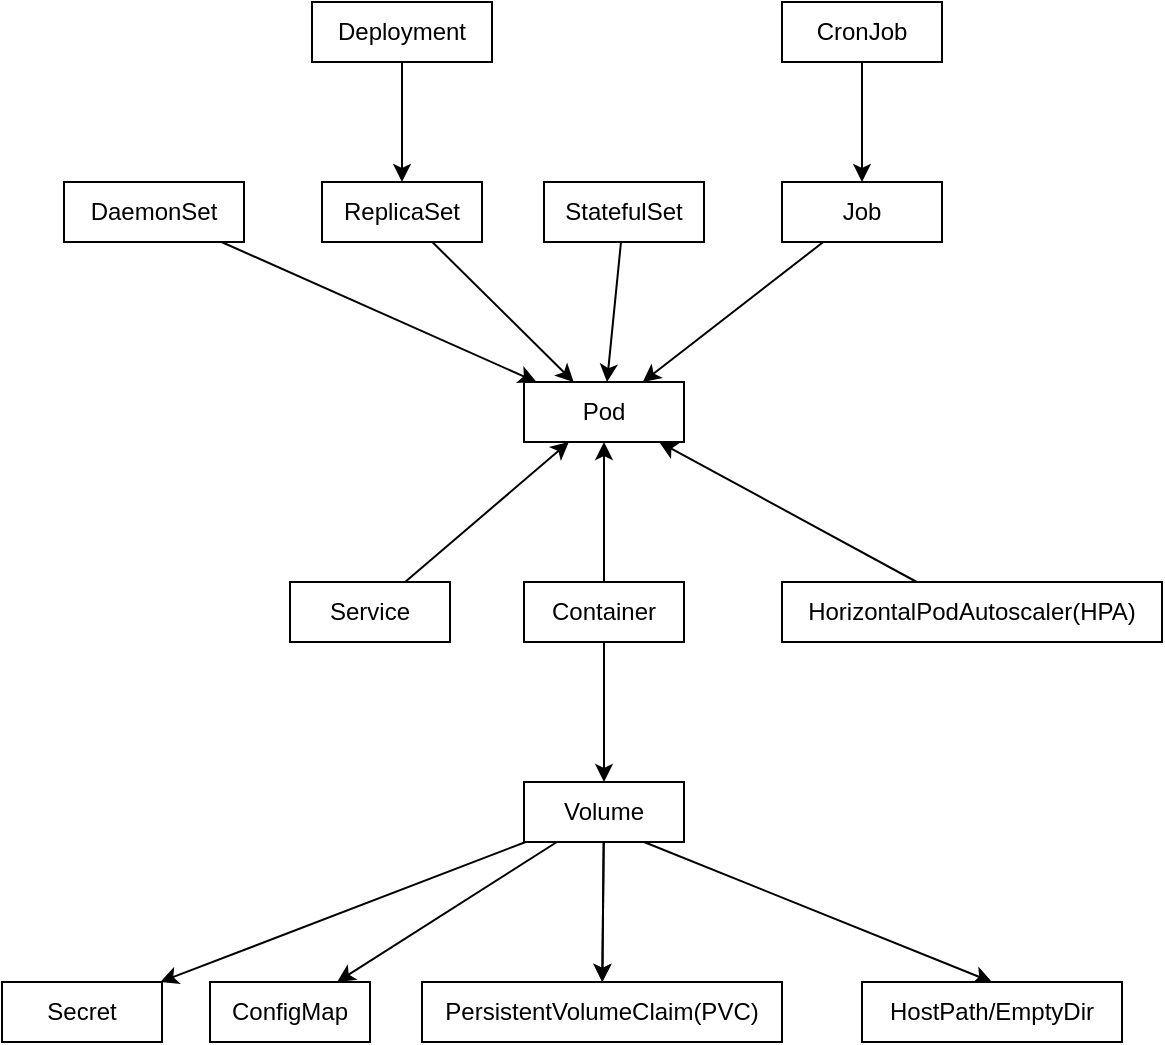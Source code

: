 <mxfile version="24.6.2" type="device">
  <diagram name="Page-1" id="KLWcLeQtJX6dia8ygZs9">
    <mxGraphModel dx="1372" dy="1011" grid="1" gridSize="10" guides="1" tooltips="1" connect="1" arrows="1" fold="1" page="1" pageScale="1" pageWidth="827" pageHeight="1169" math="0" shadow="0">
      <root>
        <mxCell id="0" />
        <mxCell id="1" parent="0" />
        <mxCell id="m3WR9PrfWvelhsDjbxv4-1" value="Deployment" style="whiteSpace=wrap;html=1;" vertex="1" parent="1">
          <mxGeometry x="385" y="120" width="90" height="30" as="geometry" />
        </mxCell>
        <mxCell id="m3WR9PrfWvelhsDjbxv4-2" value="ReplicaSet" style="whiteSpace=wrap;html=1;" vertex="1" parent="1">
          <mxGeometry x="390" y="210" width="80" height="30" as="geometry" />
        </mxCell>
        <mxCell id="m3WR9PrfWvelhsDjbxv4-3" value="" style="rounded=0;" edge="1" source="m3WR9PrfWvelhsDjbxv4-1" target="m3WR9PrfWvelhsDjbxv4-2" parent="1">
          <mxGeometry relative="1" as="geometry" />
        </mxCell>
        <mxCell id="m3WR9PrfWvelhsDjbxv4-4" value="Pod" style="whiteSpace=wrap;html=1;" vertex="1" parent="1">
          <mxGeometry x="491" y="310" width="80" height="30" as="geometry" />
        </mxCell>
        <mxCell id="m3WR9PrfWvelhsDjbxv4-5" value="" style="rounded=0;" edge="1" source="m3WR9PrfWvelhsDjbxv4-2" target="m3WR9PrfWvelhsDjbxv4-4" parent="1">
          <mxGeometry relative="1" as="geometry" />
        </mxCell>
        <mxCell id="m3WR9PrfWvelhsDjbxv4-6" value="DaemonSet" style="whiteSpace=wrap;html=1;" vertex="1" parent="1">
          <mxGeometry x="261" y="210" width="90" height="30" as="geometry" />
        </mxCell>
        <mxCell id="m3WR9PrfWvelhsDjbxv4-7" value="" style="rounded=0;" edge="1" source="m3WR9PrfWvelhsDjbxv4-6" target="m3WR9PrfWvelhsDjbxv4-4" parent="1">
          <mxGeometry relative="1" as="geometry" />
        </mxCell>
        <mxCell id="m3WR9PrfWvelhsDjbxv4-8" value="StatefulSet" style="whiteSpace=wrap;html=1;" vertex="1" parent="1">
          <mxGeometry x="501" y="210" width="80" height="30" as="geometry" />
        </mxCell>
        <mxCell id="m3WR9PrfWvelhsDjbxv4-9" value="" style="rounded=0;" edge="1" source="m3WR9PrfWvelhsDjbxv4-8" target="m3WR9PrfWvelhsDjbxv4-4" parent="1">
          <mxGeometry relative="1" as="geometry" />
        </mxCell>
        <mxCell id="m3WR9PrfWvelhsDjbxv4-10" value="CronJob" style="whiteSpace=wrap;html=1;" vertex="1" parent="1">
          <mxGeometry x="620" y="120" width="80" height="30" as="geometry" />
        </mxCell>
        <mxCell id="m3WR9PrfWvelhsDjbxv4-11" value="Job" style="whiteSpace=wrap;html=1;" vertex="1" parent="1">
          <mxGeometry x="620" y="210" width="80" height="30" as="geometry" />
        </mxCell>
        <mxCell id="m3WR9PrfWvelhsDjbxv4-12" value="" style="rounded=0;" edge="1" source="m3WR9PrfWvelhsDjbxv4-10" target="m3WR9PrfWvelhsDjbxv4-11" parent="1">
          <mxGeometry relative="1" as="geometry" />
        </mxCell>
        <mxCell id="m3WR9PrfWvelhsDjbxv4-13" value="" style="rounded=0;" edge="1" source="m3WR9PrfWvelhsDjbxv4-11" target="m3WR9PrfWvelhsDjbxv4-4" parent="1">
          <mxGeometry relative="1" as="geometry" />
        </mxCell>
        <mxCell id="m3WR9PrfWvelhsDjbxv4-14" value="Service" style="whiteSpace=wrap;html=1;" vertex="1" parent="1">
          <mxGeometry x="374" y="410" width="80" height="30" as="geometry" />
        </mxCell>
        <mxCell id="m3WR9PrfWvelhsDjbxv4-15" value="" style="rounded=0;" edge="1" source="m3WR9PrfWvelhsDjbxv4-14" target="m3WR9PrfWvelhsDjbxv4-4" parent="1">
          <mxGeometry relative="1" as="geometry" />
        </mxCell>
        <mxCell id="m3WR9PrfWvelhsDjbxv4-16" value="HorizontalPodAutoscaler(HPA)" style="whiteSpace=wrap;html=1;" vertex="1" parent="1">
          <mxGeometry x="620" y="410" width="190" height="30" as="geometry" />
        </mxCell>
        <mxCell id="m3WR9PrfWvelhsDjbxv4-17" value="" style="rounded=0;" edge="1" source="m3WR9PrfWvelhsDjbxv4-16" target="m3WR9PrfWvelhsDjbxv4-4" parent="1">
          <mxGeometry relative="1" as="geometry" />
        </mxCell>
        <mxCell id="m3WR9PrfWvelhsDjbxv4-18" value="Container" style="whiteSpace=wrap;html=1;" vertex="1" parent="1">
          <mxGeometry x="491" y="410" width="80" height="30" as="geometry" />
        </mxCell>
        <mxCell id="m3WR9PrfWvelhsDjbxv4-19" value="" style="rounded=0;" edge="1" source="m3WR9PrfWvelhsDjbxv4-18" target="m3WR9PrfWvelhsDjbxv4-4" parent="1">
          <mxGeometry relative="1" as="geometry" />
        </mxCell>
        <mxCell id="m3WR9PrfWvelhsDjbxv4-34" style="rounded=0;orthogonalLoop=1;jettySize=auto;html=1;exitX=0.75;exitY=1;exitDx=0;exitDy=0;entryX=0.5;entryY=0;entryDx=0;entryDy=0;" edge="1" parent="1" source="m3WR9PrfWvelhsDjbxv4-20" target="m3WR9PrfWvelhsDjbxv4-28">
          <mxGeometry relative="1" as="geometry" />
        </mxCell>
        <mxCell id="m3WR9PrfWvelhsDjbxv4-20" value="Volume" style="whiteSpace=wrap;html=1;" vertex="1" parent="1">
          <mxGeometry x="491" y="510" width="80" height="30" as="geometry" />
        </mxCell>
        <mxCell id="m3WR9PrfWvelhsDjbxv4-21" value="" style="rounded=0;" edge="1" source="m3WR9PrfWvelhsDjbxv4-18" target="m3WR9PrfWvelhsDjbxv4-20" parent="1">
          <mxGeometry relative="1" as="geometry" />
        </mxCell>
        <mxCell id="m3WR9PrfWvelhsDjbxv4-22" value="ConfigMap" style="whiteSpace=wrap;html=1;" vertex="1" parent="1">
          <mxGeometry x="334" y="610" width="80" height="30" as="geometry" />
        </mxCell>
        <mxCell id="m3WR9PrfWvelhsDjbxv4-23" value="" style="rounded=0;" edge="1" source="m3WR9PrfWvelhsDjbxv4-20" target="m3WR9PrfWvelhsDjbxv4-22" parent="1">
          <mxGeometry relative="1" as="geometry" />
        </mxCell>
        <mxCell id="m3WR9PrfWvelhsDjbxv4-24" value="Secret" style="whiteSpace=wrap;html=1;" vertex="1" parent="1">
          <mxGeometry x="230" y="610" width="80" height="30" as="geometry" />
        </mxCell>
        <mxCell id="m3WR9PrfWvelhsDjbxv4-25" value="" style="rounded=0;" edge="1" source="m3WR9PrfWvelhsDjbxv4-20" target="m3WR9PrfWvelhsDjbxv4-24" parent="1">
          <mxGeometry relative="1" as="geometry" />
        </mxCell>
        <mxCell id="m3WR9PrfWvelhsDjbxv4-27" value="" style="rounded=0;" edge="1" source="m3WR9PrfWvelhsDjbxv4-20" target="m3WR9PrfWvelhsDjbxv4-26" parent="1">
          <mxGeometry relative="1" as="geometry" />
        </mxCell>
        <mxCell id="m3WR9PrfWvelhsDjbxv4-28" value="HostPath/EmptyDir" style="whiteSpace=wrap;html=1;" vertex="1" parent="1">
          <mxGeometry x="660" y="610" width="130" height="30" as="geometry" />
        </mxCell>
        <mxCell id="m3WR9PrfWvelhsDjbxv4-32" value="" style="rounded=0;" edge="1" parent="1" source="m3WR9PrfWvelhsDjbxv4-20" target="m3WR9PrfWvelhsDjbxv4-26">
          <mxGeometry relative="1" as="geometry">
            <mxPoint x="538" y="540" as="sourcePoint" />
            <mxPoint x="688" y="840" as="targetPoint" />
          </mxGeometry>
        </mxCell>
        <mxCell id="m3WR9PrfWvelhsDjbxv4-26" value="PersistentVolumeClaim(PVC)" style="whiteSpace=wrap;html=1;" vertex="1" parent="1">
          <mxGeometry x="440" y="610" width="180" height="30" as="geometry" />
        </mxCell>
      </root>
    </mxGraphModel>
  </diagram>
</mxfile>
